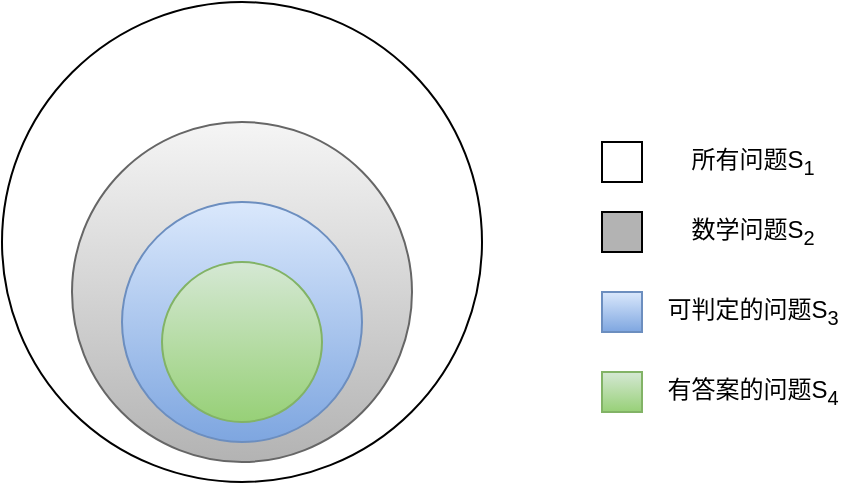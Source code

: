 <mxfile version="28.2.0">
  <diagram name="第 1 页" id="vDawm4YZumrsR6bcLfa0">
    <mxGraphModel dx="1426" dy="785" grid="1" gridSize="10" guides="1" tooltips="1" connect="1" arrows="1" fold="1" page="1" pageScale="1" pageWidth="827" pageHeight="1169" math="0" shadow="0">
      <root>
        <mxCell id="0" />
        <mxCell id="1" parent="0" />
        <mxCell id="PIP6HgccSq_4A6i_9czS-16" value="" style="ellipse;whiteSpace=wrap;html=1;aspect=fixed;" vertex="1" parent="1">
          <mxGeometry x="210" y="100" width="240" height="240" as="geometry" />
        </mxCell>
        <mxCell id="PIP6HgccSq_4A6i_9czS-17" value="" style="ellipse;whiteSpace=wrap;html=1;aspect=fixed;fillColor=#f5f5f5;strokeColor=#666666;gradientColor=#b3b3b3;" vertex="1" parent="1">
          <mxGeometry x="245" y="160" width="170" height="170" as="geometry" />
        </mxCell>
        <mxCell id="PIP6HgccSq_4A6i_9czS-18" value="" style="ellipse;whiteSpace=wrap;html=1;aspect=fixed;fillColor=#dae8fc;strokeColor=#6c8ebf;gradientColor=#7ea6e0;" vertex="1" parent="1">
          <mxGeometry x="270" y="200" width="120" height="120" as="geometry" />
        </mxCell>
        <mxCell id="PIP6HgccSq_4A6i_9czS-19" value="" style="ellipse;whiteSpace=wrap;html=1;aspect=fixed;fillColor=#d5e8d4;strokeColor=#82b366;gradientColor=#97d077;" vertex="1" parent="1">
          <mxGeometry x="290" y="230" width="80" height="80" as="geometry" />
        </mxCell>
        <mxCell id="PIP6HgccSq_4A6i_9czS-20" value="" style="whiteSpace=wrap;html=1;aspect=fixed;" vertex="1" parent="1">
          <mxGeometry x="510" y="170" width="20" height="20" as="geometry" />
        </mxCell>
        <mxCell id="PIP6HgccSq_4A6i_9czS-21" value="所有问题S&lt;sub&gt;1&lt;/sub&gt;" style="text;html=1;align=center;verticalAlign=middle;resizable=0;points=[];autosize=1;strokeColor=none;fillColor=none;" vertex="1" parent="1">
          <mxGeometry x="540" y="165" width="90" height="30" as="geometry" />
        </mxCell>
        <mxCell id="PIP6HgccSq_4A6i_9czS-22" value="" style="whiteSpace=wrap;html=1;aspect=fixed;fillColor=#B3B3B3;" vertex="1" parent="1">
          <mxGeometry x="510" y="205" width="20" height="20" as="geometry" />
        </mxCell>
        <mxCell id="PIP6HgccSq_4A6i_9czS-23" value="数学问题S&lt;sub&gt;2&lt;/sub&gt;" style="text;html=1;align=center;verticalAlign=middle;resizable=0;points=[];autosize=1;strokeColor=none;fillColor=none;" vertex="1" parent="1">
          <mxGeometry x="540" y="200" width="90" height="30" as="geometry" />
        </mxCell>
        <mxCell id="PIP6HgccSq_4A6i_9czS-24" value="" style="whiteSpace=wrap;html=1;aspect=fixed;fillColor=#dae8fc;gradientColor=#7ea6e0;strokeColor=#6c8ebf;" vertex="1" parent="1">
          <mxGeometry x="510" y="245" width="20" height="20" as="geometry" />
        </mxCell>
        <mxCell id="PIP6HgccSq_4A6i_9czS-25" value="可判定的问题S&lt;sub&gt;3&lt;/sub&gt;" style="text;html=1;align=center;verticalAlign=middle;resizable=0;points=[];autosize=1;strokeColor=none;fillColor=none;" vertex="1" parent="1">
          <mxGeometry x="530" y="240" width="110" height="30" as="geometry" />
        </mxCell>
        <mxCell id="PIP6HgccSq_4A6i_9czS-26" value="" style="whiteSpace=wrap;html=1;aspect=fixed;fillColor=#d5e8d4;gradientColor=#97d077;strokeColor=#82b366;" vertex="1" parent="1">
          <mxGeometry x="510" y="285" width="20" height="20" as="geometry" />
        </mxCell>
        <mxCell id="PIP6HgccSq_4A6i_9czS-27" value="有答案的问题S&lt;sub&gt;4&lt;/sub&gt;" style="text;html=1;align=center;verticalAlign=middle;resizable=0;points=[];autosize=1;strokeColor=none;fillColor=none;" vertex="1" parent="1">
          <mxGeometry x="530" y="280" width="110" height="30" as="geometry" />
        </mxCell>
      </root>
    </mxGraphModel>
  </diagram>
</mxfile>
